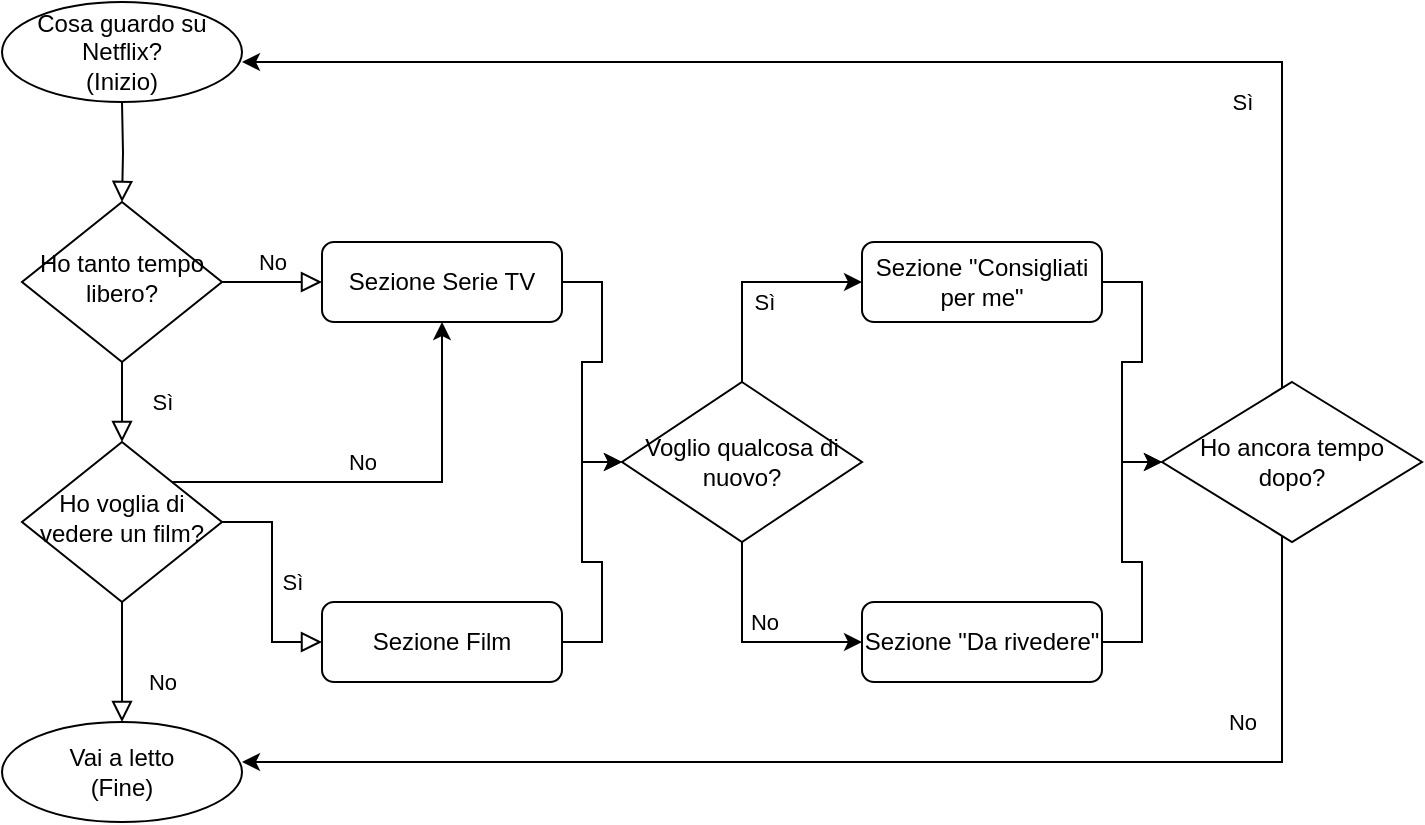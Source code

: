 <mxfile version="20.5.3" type="github" pages="2"><diagram id="C5RBs43oDa-KdzZeNtuy" name="Page-1"><mxGraphModel dx="790" dy="649" grid="1" gridSize="10" guides="1" tooltips="1" connect="1" arrows="1" fold="1" page="1" pageScale="1" pageWidth="827" pageHeight="1169" math="0" shadow="0"><root><mxCell id="WIyWlLk6GJQsqaUBKTNV-0"/><mxCell id="WIyWlLk6GJQsqaUBKTNV-1" parent="WIyWlLk6GJQsqaUBKTNV-0"/><mxCell id="WIyWlLk6GJQsqaUBKTNV-2" value="" style="rounded=0;html=1;jettySize=auto;orthogonalLoop=1;fontSize=11;endArrow=block;endFill=0;endSize=8;strokeWidth=1;shadow=0;labelBackgroundColor=none;edgeStyle=orthogonalEdgeStyle;" parent="WIyWlLk6GJQsqaUBKTNV-1" target="WIyWlLk6GJQsqaUBKTNV-6" edge="1"><mxGeometry relative="1" as="geometry"><mxPoint x="80" y="120" as="sourcePoint"/></mxGeometry></mxCell><mxCell id="WIyWlLk6GJQsqaUBKTNV-4" value="Sì" style="rounded=0;html=1;jettySize=auto;orthogonalLoop=1;fontSize=11;endArrow=block;endFill=0;endSize=8;strokeWidth=1;shadow=0;labelBackgroundColor=none;edgeStyle=orthogonalEdgeStyle;" parent="WIyWlLk6GJQsqaUBKTNV-1" source="WIyWlLk6GJQsqaUBKTNV-6" target="WIyWlLk6GJQsqaUBKTNV-10" edge="1"><mxGeometry y="20" relative="1" as="geometry"><mxPoint as="offset"/></mxGeometry></mxCell><mxCell id="WIyWlLk6GJQsqaUBKTNV-5" value="No" style="edgeStyle=orthogonalEdgeStyle;rounded=0;html=1;jettySize=auto;orthogonalLoop=1;fontSize=11;endArrow=block;endFill=0;endSize=8;strokeWidth=1;shadow=0;labelBackgroundColor=none;" parent="WIyWlLk6GJQsqaUBKTNV-1" source="WIyWlLk6GJQsqaUBKTNV-6" target="WIyWlLk6GJQsqaUBKTNV-7" edge="1"><mxGeometry y="10" relative="1" as="geometry"><mxPoint as="offset"/></mxGeometry></mxCell><mxCell id="WIyWlLk6GJQsqaUBKTNV-6" value="Ho tanto tempo libero?" style="rhombus;whiteSpace=wrap;html=1;shadow=0;fontFamily=Helvetica;fontSize=12;align=center;strokeWidth=1;spacing=6;spacingTop=-4;" parent="WIyWlLk6GJQsqaUBKTNV-1" vertex="1"><mxGeometry x="30" y="170" width="100" height="80" as="geometry"/></mxCell><mxCell id="mHWJKv98S7oGiBDhMzOF-5" style="edgeStyle=orthogonalEdgeStyle;rounded=0;orthogonalLoop=1;jettySize=auto;html=1;exitX=1;exitY=0.5;exitDx=0;exitDy=0;entryX=0;entryY=0.5;entryDx=0;entryDy=0;strokeColor=#000000;fontColor=#000000;" edge="1" parent="WIyWlLk6GJQsqaUBKTNV-1" source="WIyWlLk6GJQsqaUBKTNV-7" target="mHWJKv98S7oGiBDhMzOF-3"><mxGeometry relative="1" as="geometry"/></mxCell><mxCell id="WIyWlLk6GJQsqaUBKTNV-7" value="Sezione Serie TV" style="rounded=1;whiteSpace=wrap;html=1;fontSize=12;glass=0;strokeWidth=1;shadow=0;" parent="WIyWlLk6GJQsqaUBKTNV-1" vertex="1"><mxGeometry x="180" y="190" width="120" height="40" as="geometry"/></mxCell><mxCell id="WIyWlLk6GJQsqaUBKTNV-8" value="No" style="rounded=0;html=1;jettySize=auto;orthogonalLoop=1;fontSize=11;endArrow=block;endFill=0;endSize=8;strokeWidth=1;shadow=0;labelBackgroundColor=none;edgeStyle=orthogonalEdgeStyle;" parent="WIyWlLk6GJQsqaUBKTNV-1" source="WIyWlLk6GJQsqaUBKTNV-10" edge="1"><mxGeometry x="0.333" y="20" relative="1" as="geometry"><mxPoint as="offset"/><mxPoint x="80" y="430" as="targetPoint"/></mxGeometry></mxCell><mxCell id="WIyWlLk6GJQsqaUBKTNV-9" value="Sì" style="edgeStyle=orthogonalEdgeStyle;rounded=0;html=1;jettySize=auto;orthogonalLoop=1;fontSize=11;endArrow=block;endFill=0;endSize=8;strokeWidth=1;shadow=0;labelBackgroundColor=none;" parent="WIyWlLk6GJQsqaUBKTNV-1" source="WIyWlLk6GJQsqaUBKTNV-10" target="WIyWlLk6GJQsqaUBKTNV-12" edge="1"><mxGeometry y="10" relative="1" as="geometry"><mxPoint as="offset"/></mxGeometry></mxCell><mxCell id="mHWJKv98S7oGiBDhMzOF-0" style="edgeStyle=orthogonalEdgeStyle;rounded=0;orthogonalLoop=1;jettySize=auto;html=1;exitX=1;exitY=0;exitDx=0;exitDy=0;" edge="1" parent="WIyWlLk6GJQsqaUBKTNV-1" source="WIyWlLk6GJQsqaUBKTNV-10" target="WIyWlLk6GJQsqaUBKTNV-7"><mxGeometry relative="1" as="geometry"/></mxCell><mxCell id="mHWJKv98S7oGiBDhMzOF-2" value="&lt;div&gt;No&lt;/div&gt;" style="edgeLabel;html=1;align=center;verticalAlign=middle;resizable=0;points=[];" vertex="1" connectable="0" parent="mHWJKv98S7oGiBDhMzOF-0"><mxGeometry x="-0.229" y="1" relative="1" as="geometry"><mxPoint x="12" y="-9" as="offset"/></mxGeometry></mxCell><mxCell id="WIyWlLk6GJQsqaUBKTNV-10" value="Ho voglia di vedere un film?" style="rhombus;whiteSpace=wrap;html=1;shadow=0;fontFamily=Helvetica;fontSize=12;align=center;strokeWidth=1;spacing=6;spacingTop=-4;" parent="WIyWlLk6GJQsqaUBKTNV-1" vertex="1"><mxGeometry x="30" y="290" width="100" height="80" as="geometry"/></mxCell><mxCell id="mHWJKv98S7oGiBDhMzOF-4" style="edgeStyle=orthogonalEdgeStyle;rounded=0;orthogonalLoop=1;jettySize=auto;html=1;strokeColor=#000000;fontColor=#000000;entryX=0;entryY=0.5;entryDx=0;entryDy=0;" edge="1" parent="WIyWlLk6GJQsqaUBKTNV-1" source="WIyWlLk6GJQsqaUBKTNV-12" target="mHWJKv98S7oGiBDhMzOF-3"><mxGeometry relative="1" as="geometry"><mxPoint x="400" y="350" as="targetPoint"/></mxGeometry></mxCell><mxCell id="WIyWlLk6GJQsqaUBKTNV-12" value="&lt;div&gt;Sezione Film&lt;/div&gt;" style="rounded=1;whiteSpace=wrap;html=1;fontSize=12;glass=0;strokeWidth=1;shadow=0;" parent="WIyWlLk6GJQsqaUBKTNV-1" vertex="1"><mxGeometry x="180" y="370" width="120" height="40" as="geometry"/></mxCell><mxCell id="mHWJKv98S7oGiBDhMzOF-7" style="edgeStyle=orthogonalEdgeStyle;rounded=0;orthogonalLoop=1;jettySize=auto;html=1;exitX=0.5;exitY=0;exitDx=0;exitDy=0;entryX=0;entryY=0.5;entryDx=0;entryDy=0;strokeColor=#000000;fontColor=#000000;" edge="1" parent="WIyWlLk6GJQsqaUBKTNV-1" source="mHWJKv98S7oGiBDhMzOF-3" target="mHWJKv98S7oGiBDhMzOF-6"><mxGeometry relative="1" as="geometry"/></mxCell><mxCell id="mHWJKv98S7oGiBDhMzOF-8" value="Sì" style="edgeLabel;html=1;align=center;verticalAlign=middle;resizable=0;points=[];fontColor=#000000;" vertex="1" connectable="0" parent="mHWJKv98S7oGiBDhMzOF-7"><mxGeometry x="0.043" y="2" relative="1" as="geometry"><mxPoint x="3" y="12" as="offset"/></mxGeometry></mxCell><mxCell id="mHWJKv98S7oGiBDhMzOF-11" style="edgeStyle=orthogonalEdgeStyle;rounded=0;orthogonalLoop=1;jettySize=auto;html=1;entryX=0;entryY=0.5;entryDx=0;entryDy=0;strokeColor=#000000;fontColor=#000000;" edge="1" parent="WIyWlLk6GJQsqaUBKTNV-1" source="mHWJKv98S7oGiBDhMzOF-3" target="mHWJKv98S7oGiBDhMzOF-10"><mxGeometry relative="1" as="geometry"/></mxCell><mxCell id="mHWJKv98S7oGiBDhMzOF-12" value="&lt;div&gt;No&lt;/div&gt;" style="edgeLabel;html=1;align=center;verticalAlign=middle;resizable=0;points=[];fontColor=#000000;" vertex="1" connectable="0" parent="mHWJKv98S7oGiBDhMzOF-11"><mxGeometry x="0.084" y="1" relative="1" as="geometry"><mxPoint x="1" y="-9" as="offset"/></mxGeometry></mxCell><mxCell id="mHWJKv98S7oGiBDhMzOF-3" value="&lt;div&gt;Voglio qualcosa di nuovo?&lt;/div&gt;" style="rhombus;whiteSpace=wrap;html=1;fontColor=#000000;" vertex="1" parent="WIyWlLk6GJQsqaUBKTNV-1"><mxGeometry x="330" y="260" width="120" height="80" as="geometry"/></mxCell><mxCell id="mHWJKv98S7oGiBDhMzOF-17" style="edgeStyle=orthogonalEdgeStyle;rounded=0;orthogonalLoop=1;jettySize=auto;html=1;exitX=1;exitY=0.5;exitDx=0;exitDy=0;entryX=0;entryY=0.5;entryDx=0;entryDy=0;strokeColor=#000000;fontColor=#000000;" edge="1" parent="WIyWlLk6GJQsqaUBKTNV-1" source="mHWJKv98S7oGiBDhMzOF-6" target="mHWJKv98S7oGiBDhMzOF-13"><mxGeometry relative="1" as="geometry"/></mxCell><mxCell id="mHWJKv98S7oGiBDhMzOF-6" value="Sezione &quot;Consigliati per me&quot;" style="rounded=1;whiteSpace=wrap;html=1;fontColor=#000000;" vertex="1" parent="WIyWlLk6GJQsqaUBKTNV-1"><mxGeometry x="450" y="190" width="120" height="40" as="geometry"/></mxCell><mxCell id="mHWJKv98S7oGiBDhMzOF-14" style="edgeStyle=orthogonalEdgeStyle;rounded=0;orthogonalLoop=1;jettySize=auto;html=1;exitX=1;exitY=0.5;exitDx=0;exitDy=0;entryX=0;entryY=0.5;entryDx=0;entryDy=0;strokeColor=#000000;fontColor=#000000;" edge="1" parent="WIyWlLk6GJQsqaUBKTNV-1" source="mHWJKv98S7oGiBDhMzOF-10" target="mHWJKv98S7oGiBDhMzOF-13"><mxGeometry relative="1" as="geometry"/></mxCell><mxCell id="mHWJKv98S7oGiBDhMzOF-10" value="Sezione &quot;Da rivedere&quot;" style="rounded=1;whiteSpace=wrap;html=1;fontColor=#000000;" vertex="1" parent="WIyWlLk6GJQsqaUBKTNV-1"><mxGeometry x="450" y="370" width="120" height="40" as="geometry"/></mxCell><mxCell id="mHWJKv98S7oGiBDhMzOF-19" style="edgeStyle=orthogonalEdgeStyle;rounded=0;orthogonalLoop=1;jettySize=auto;html=1;entryX=1;entryY=0.5;entryDx=0;entryDy=0;strokeColor=#000000;fontColor=#000000;" edge="1" parent="WIyWlLk6GJQsqaUBKTNV-1" source="mHWJKv98S7oGiBDhMzOF-13"><mxGeometry relative="1" as="geometry"><mxPoint x="140" y="100" as="targetPoint"/><Array as="points"><mxPoint x="660" y="100"/></Array></mxGeometry></mxCell><mxCell id="mHWJKv98S7oGiBDhMzOF-20" value="Sì" style="edgeLabel;html=1;align=center;verticalAlign=middle;resizable=0;points=[];fontColor=#000000;" vertex="1" connectable="0" parent="mHWJKv98S7oGiBDhMzOF-19"><mxGeometry x="-0.476" y="1" relative="1" as="geometry"><mxPoint x="-4" y="19" as="offset"/></mxGeometry></mxCell><mxCell id="mHWJKv98S7oGiBDhMzOF-21" style="edgeStyle=orthogonalEdgeStyle;rounded=0;orthogonalLoop=1;jettySize=auto;html=1;entryX=1;entryY=0.5;entryDx=0;entryDy=0;strokeColor=#000000;fontColor=#000000;" edge="1" parent="WIyWlLk6GJQsqaUBKTNV-1" source="mHWJKv98S7oGiBDhMzOF-13"><mxGeometry relative="1" as="geometry"><mxPoint x="140" y="450" as="targetPoint"/><Array as="points"><mxPoint x="660" y="450"/></Array></mxGeometry></mxCell><mxCell id="mHWJKv98S7oGiBDhMzOF-22" value="No" style="edgeLabel;html=1;align=center;verticalAlign=middle;resizable=0;points=[];fontColor=#000000;" vertex="1" connectable="0" parent="mHWJKv98S7oGiBDhMzOF-21"><mxGeometry x="-0.592" y="-1" relative="1" as="geometry"><mxPoint x="-4" y="-19" as="offset"/></mxGeometry></mxCell><mxCell id="mHWJKv98S7oGiBDhMzOF-13" value="Ho ancora tempo dopo?" style="rhombus;whiteSpace=wrap;html=1;fontColor=#000000;" vertex="1" parent="WIyWlLk6GJQsqaUBKTNV-1"><mxGeometry x="600" y="260" width="130" height="80" as="geometry"/></mxCell><mxCell id="n7nirnwr65HjDVMVZSUo-1" value="&lt;div&gt;Vai a letto&lt;/div&gt;(Fine)" style="ellipse;whiteSpace=wrap;html=1;fontColor=#000000;" vertex="1" parent="WIyWlLk6GJQsqaUBKTNV-1"><mxGeometry x="20" y="430" width="120" height="50" as="geometry"/></mxCell><mxCell id="n7nirnwr65HjDVMVZSUo-2" value="Cosa guardo su Netflix?&lt;br&gt;(Inizio)" style="ellipse;whiteSpace=wrap;html=1;fontColor=#000000;" vertex="1" parent="WIyWlLk6GJQsqaUBKTNV-1"><mxGeometry x="20" y="70" width="120" height="50" as="geometry"/></mxCell></root></mxGraphModel></diagram><diagram id="mB_TTAlsSWx7fPFH27ij" name="Page-2"><mxGraphModel dx="654" dy="537" grid="1" gridSize="10" guides="1" tooltips="1" connect="1" arrows="1" fold="1" page="1" pageScale="1" pageWidth="850" pageHeight="1100" math="0" shadow="0"><root><mxCell id="0"/><mxCell id="1" parent="0"/><mxCell id="KFljropI5K8FQk7A2L8l-9" style="edgeStyle=orthogonalEdgeStyle;rounded=0;orthogonalLoop=1;jettySize=auto;html=1;strokeColor=#000000;fontColor=#000000;" edge="1" parent="1" source="k7Q3Tp8ur4ZYMv2-mPqh-1" target="KFljropI5K8FQk7A2L8l-3"><mxGeometry relative="1" as="geometry"/></mxCell><mxCell id="k7Q3Tp8ur4ZYMv2-mPqh-1" value="Ordiniamo una pizza&lt;br&gt;(Inizio)" style="ellipse;whiteSpace=wrap;html=1;fontColor=#000000;" vertex="1" parent="1"><mxGeometry x="70" y="180" width="120" height="60" as="geometry"/></mxCell><mxCell id="KFljropI5K8FQk7A2L8l-13" style="edgeStyle=orthogonalEdgeStyle;rounded=0;orthogonalLoop=1;jettySize=auto;html=1;entryX=0.5;entryY=0;entryDx=0;entryDy=0;strokeColor=#000000;fontColor=#000000;" edge="1" parent="1" source="KFljropI5K8FQk7A2L8l-1" target="KFljropI5K8FQk7A2L8l-5"><mxGeometry relative="1" as="geometry"/></mxCell><mxCell id="KFljropI5K8FQk7A2L8l-1" value="Guardo il listino" style="rounded=1;whiteSpace=wrap;html=1;fontColor=#000000;" vertex="1" parent="1"><mxGeometry x="70" y="400" width="120" height="50" as="geometry"/></mxCell><mxCell id="KFljropI5K8FQk7A2L8l-8" style="edgeStyle=orthogonalEdgeStyle;rounded=0;orthogonalLoop=1;jettySize=auto;html=1;exitX=0.5;exitY=1;exitDx=0;exitDy=0;entryX=0.5;entryY=0;entryDx=0;entryDy=0;strokeColor=#000000;fontColor=#000000;" edge="1" parent="1" source="KFljropI5K8FQk7A2L8l-3" target="KFljropI5K8FQk7A2L8l-1"><mxGeometry relative="1" as="geometry"><Array as="points"><mxPoint x="130" y="380"/><mxPoint x="130" y="380"/></Array></mxGeometry></mxCell><mxCell id="KFljropI5K8FQk7A2L8l-12" value="No" style="edgeLabel;html=1;align=center;verticalAlign=middle;resizable=0;points=[];fontColor=#000000;" vertex="1" connectable="0" parent="KFljropI5K8FQk7A2L8l-8"><mxGeometry x="-0.318" relative="1" as="geometry"><mxPoint x="10" y="-4" as="offset"/></mxGeometry></mxCell><mxCell id="KFljropI5K8FQk7A2L8l-16" style="edgeStyle=orthogonalEdgeStyle;rounded=0;orthogonalLoop=1;jettySize=auto;html=1;exitX=1;exitY=0.5;exitDx=0;exitDy=0;entryX=0;entryY=0.5;entryDx=0;entryDy=0;strokeColor=#000000;fontColor=#000000;" edge="1" parent="1" source="KFljropI5K8FQk7A2L8l-3" target="KFljropI5K8FQk7A2L8l-4"><mxGeometry relative="1" as="geometry"><Array as="points"><mxPoint x="190" y="320"/><mxPoint x="190" y="320"/></Array></mxGeometry></mxCell><mxCell id="KFljropI5K8FQk7A2L8l-17" value="Sì" style="edgeLabel;html=1;align=center;verticalAlign=middle;resizable=0;points=[];fontColor=#000000;" vertex="1" connectable="0" parent="KFljropI5K8FQk7A2L8l-16"><mxGeometry x="-0.314" y="-1" relative="1" as="geometry"><mxPoint x="13" y="-11" as="offset"/></mxGeometry></mxCell><mxCell id="KFljropI5K8FQk7A2L8l-3" value="Ordino la stessa?" style="rhombus;whiteSpace=wrap;html=1;fontColor=#000000;" vertex="1" parent="1"><mxGeometry x="90" y="280" width="80" height="80" as="geometry"/></mxCell><mxCell id="KFljropI5K8FQk7A2L8l-19" style="edgeStyle=orthogonalEdgeStyle;rounded=0;orthogonalLoop=1;jettySize=auto;html=1;entryX=0;entryY=0.5;entryDx=0;entryDy=0;strokeColor=#000000;fontColor=#000000;" edge="1" parent="1" source="KFljropI5K8FQk7A2L8l-4" target="KFljropI5K8FQk7A2L8l-18"><mxGeometry relative="1" as="geometry"/></mxCell><mxCell id="KFljropI5K8FQk7A2L8l-4" value="Ordino la pizza" style="rounded=1;whiteSpace=wrap;html=1;fontColor=#000000;" vertex="1" parent="1"><mxGeometry x="220" y="295" width="120" height="50" as="geometry"/></mxCell><mxCell id="KFljropI5K8FQk7A2L8l-6" style="edgeStyle=orthogonalEdgeStyle;rounded=0;orthogonalLoop=1;jettySize=auto;html=1;exitX=0;exitY=0.5;exitDx=0;exitDy=0;entryX=0;entryY=0.5;entryDx=0;entryDy=0;strokeColor=#000000;fontColor=#000000;" edge="1" parent="1" source="KFljropI5K8FQk7A2L8l-5" target="KFljropI5K8FQk7A2L8l-3"><mxGeometry relative="1" as="geometry"><Array as="points"><mxPoint x="40" y="530"/><mxPoint x="40" y="320"/></Array></mxGeometry></mxCell><mxCell id="KFljropI5K8FQk7A2L8l-7" value="No" style="edgeLabel;html=1;align=center;verticalAlign=middle;resizable=0;points=[];fontColor=#000000;" vertex="1" connectable="0" parent="KFljropI5K8FQk7A2L8l-6"><mxGeometry x="0.483" y="4" relative="1" as="geometry"><mxPoint x="14" y="-20" as="offset"/></mxGeometry></mxCell><mxCell id="KFljropI5K8FQk7A2L8l-14" style="edgeStyle=orthogonalEdgeStyle;rounded=0;orthogonalLoop=1;jettySize=auto;html=1;entryX=0.5;entryY=1;entryDx=0;entryDy=0;strokeColor=#000000;fontColor=#000000;" edge="1" parent="1" source="KFljropI5K8FQk7A2L8l-5" target="KFljropI5K8FQk7A2L8l-4"><mxGeometry relative="1" as="geometry"/></mxCell><mxCell id="KFljropI5K8FQk7A2L8l-15" value="Sì" style="edgeLabel;html=1;align=center;verticalAlign=middle;resizable=0;points=[];fontColor=#000000;" vertex="1" connectable="0" parent="KFljropI5K8FQk7A2L8l-14"><mxGeometry x="-0.776" y="3" relative="1" as="geometry"><mxPoint x="68" y="-7" as="offset"/></mxGeometry></mxCell><mxCell id="KFljropI5K8FQk7A2L8l-5" value="Trovato qualcosa di buono?" style="rhombus;whiteSpace=wrap;html=1;fontColor=#000000;" vertex="1" parent="1"><mxGeometry x="90" y="490" width="80" height="80" as="geometry"/></mxCell><mxCell id="KFljropI5K8FQk7A2L8l-22" style="edgeStyle=orthogonalEdgeStyle;rounded=0;orthogonalLoop=1;jettySize=auto;html=1;entryX=0.5;entryY=0;entryDx=0;entryDy=0;strokeColor=#000000;fontColor=#000000;" edge="1" parent="1" source="KFljropI5K8FQk7A2L8l-18" target="KFljropI5K8FQk7A2L8l-21"><mxGeometry relative="1" as="geometry"/></mxCell><mxCell id="KFljropI5K8FQk7A2L8l-23" value="Sì" style="edgeLabel;html=1;align=center;verticalAlign=middle;resizable=0;points=[];fontColor=#000000;" vertex="1" connectable="0" parent="KFljropI5K8FQk7A2L8l-22"><mxGeometry x="-0.67" relative="1" as="geometry"><mxPoint x="15" y="44" as="offset"/></mxGeometry></mxCell><mxCell id="KFljropI5K8FQk7A2L8l-25" style="edgeStyle=orthogonalEdgeStyle;rounded=0;orthogonalLoop=1;jettySize=auto;html=1;entryX=0;entryY=0.5;entryDx=0;entryDy=0;strokeColor=#000000;fontColor=#000000;" edge="1" parent="1" source="KFljropI5K8FQk7A2L8l-18" target="KFljropI5K8FQk7A2L8l-24"><mxGeometry relative="1" as="geometry"/></mxCell><mxCell id="KFljropI5K8FQk7A2L8l-26" value="No" style="edgeLabel;html=1;align=center;verticalAlign=middle;resizable=0;points=[];fontColor=#000000;" vertex="1" connectable="0" parent="KFljropI5K8FQk7A2L8l-25"><mxGeometry x="-0.277" y="-2" relative="1" as="geometry"><mxPoint y="-12" as="offset"/></mxGeometry></mxCell><mxCell id="KFljropI5K8FQk7A2L8l-18" value="Riesco a finirla?" style="rhombus;whiteSpace=wrap;html=1;fontColor=#000000;" vertex="1" parent="1"><mxGeometry x="410" y="280" width="90" height="80" as="geometry"/></mxCell><mxCell id="KFljropI5K8FQk7A2L8l-21" value="Sono molto felice&lt;br&gt;(Fine)" style="ellipse;whiteSpace=wrap;html=1;fontColor=#000000;" vertex="1" parent="1"><mxGeometry x="395" y="490" width="120" height="50" as="geometry"/></mxCell><mxCell id="KFljropI5K8FQk7A2L8l-30" style="edgeStyle=orthogonalEdgeStyle;rounded=0;orthogonalLoop=1;jettySize=auto;html=1;entryX=0.5;entryY=0;entryDx=0;entryDy=0;strokeColor=#000000;fontColor=#000000;" edge="1" parent="1" source="KFljropI5K8FQk7A2L8l-24" target="KFljropI5K8FQk7A2L8l-18"><mxGeometry relative="1" as="geometry"><Array as="points"><mxPoint x="700" y="320"/><mxPoint x="700" y="260"/><mxPoint x="455" y="260"/></Array></mxGeometry></mxCell><mxCell id="KFljropI5K8FQk7A2L8l-24" value="La metto in frigo" style="rounded=1;whiteSpace=wrap;html=1;fontColor=#000000;" vertex="1" parent="1"><mxGeometry x="560" y="300" width="120" height="40" as="geometry"/></mxCell></root></mxGraphModel></diagram></mxfile>